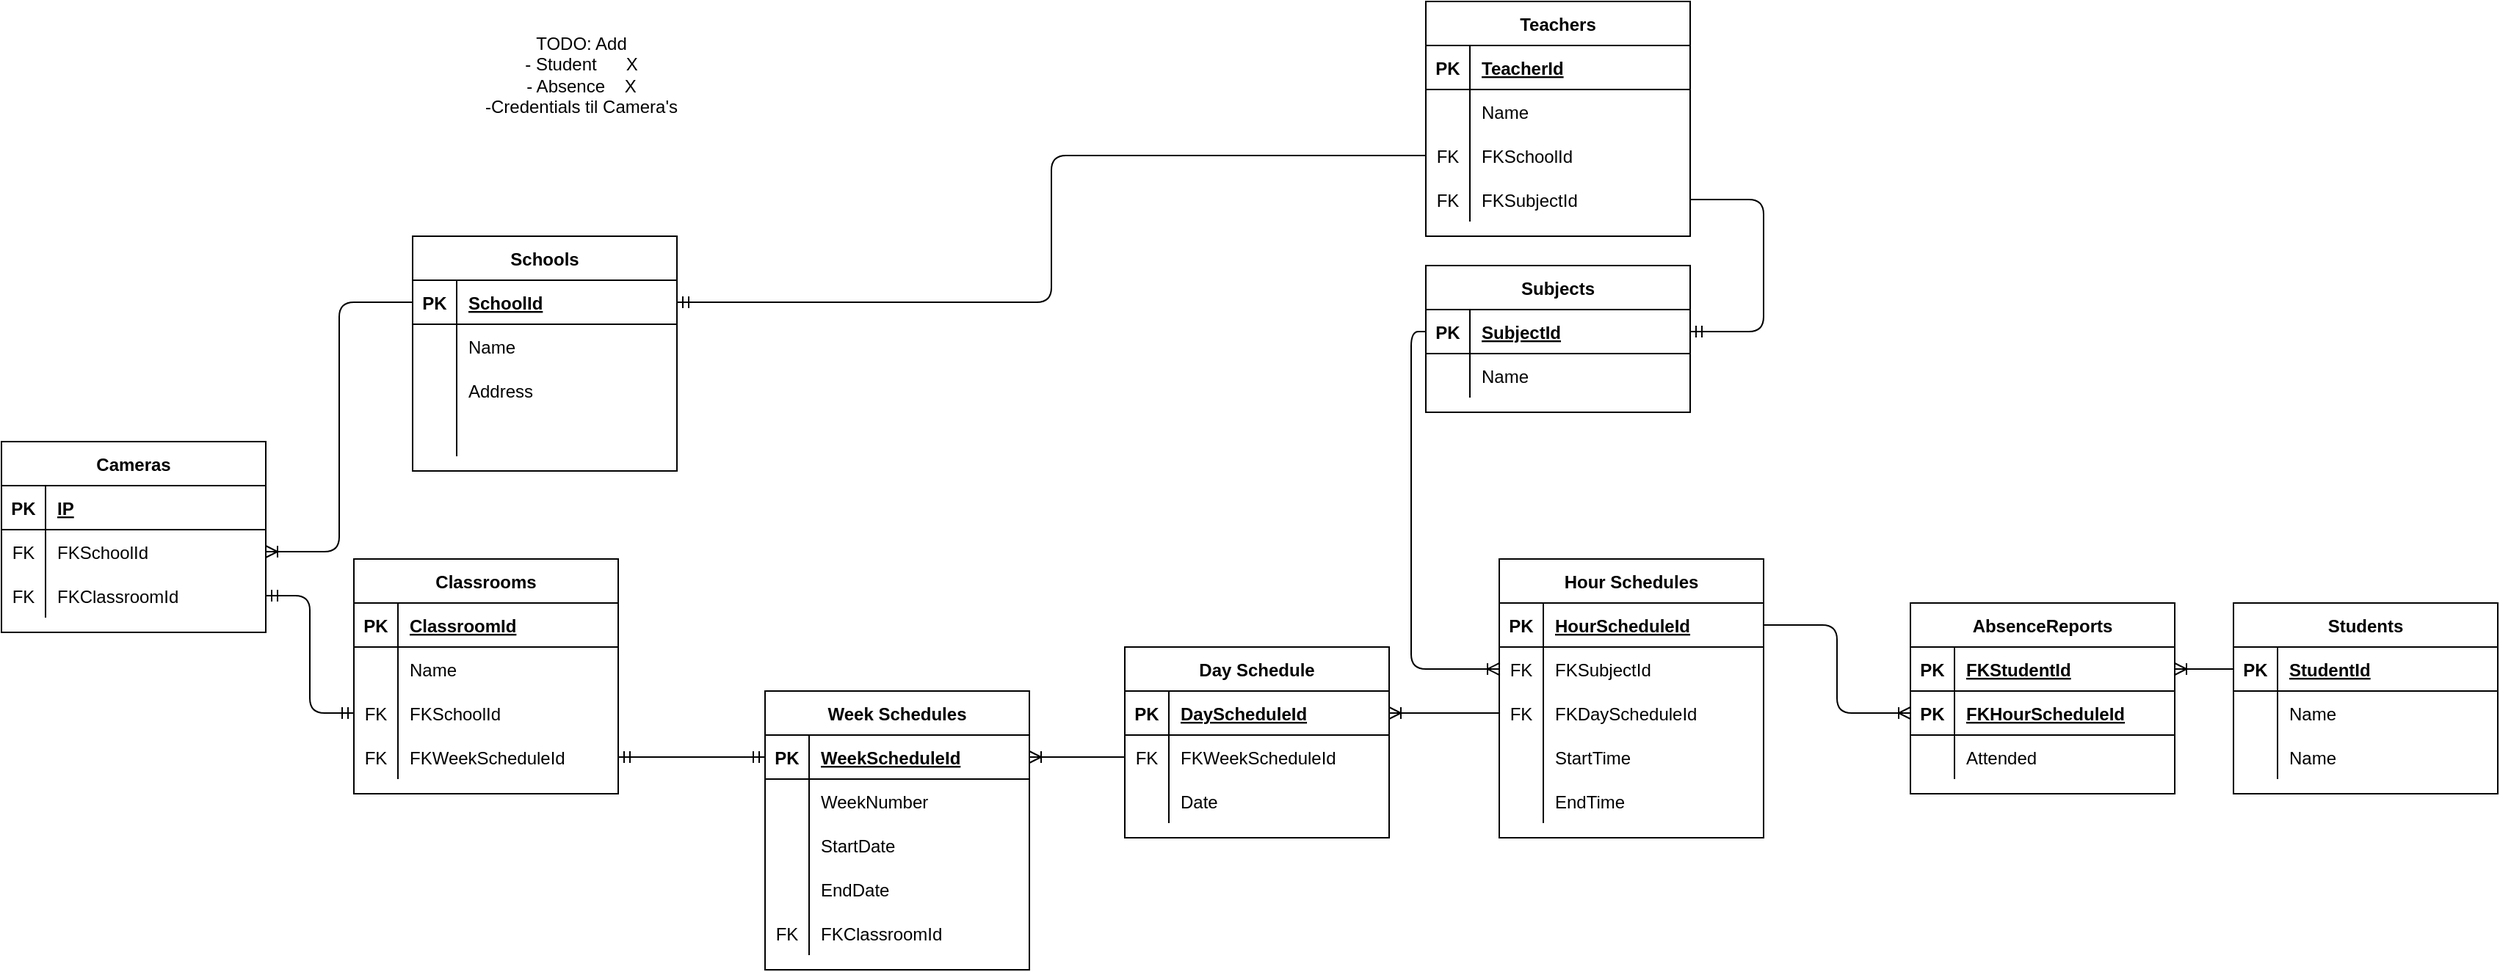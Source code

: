 <mxfile version="15.3.8" type="device"><diagram id="8rN5_jZDG_-9u5wb9jGF" name="Side-1"><mxGraphModel dx="3043" dy="856" grid="1" gridSize="10" guides="1" tooltips="1" connect="1" arrows="1" fold="1" page="1" pageScale="1" pageWidth="1169" pageHeight="827" math="0" shadow="0"><root><mxCell id="0"/><mxCell id="1" parent="0"/><mxCell id="5m4oGS6D_Ubw7vseiBmP-1" value="Cameras" style="shape=table;startSize=30;container=1;collapsible=1;childLayout=tableLayout;fixedRows=1;rowLines=0;fontStyle=1;align=center;resizeLast=1;" parent="1" vertex="1"><mxGeometry x="-400" y="320" width="180" height="130" as="geometry"/></mxCell><mxCell id="5m4oGS6D_Ubw7vseiBmP-2" value="" style="shape=partialRectangle;collapsible=0;dropTarget=0;pointerEvents=0;fillColor=none;top=0;left=0;bottom=1;right=0;points=[[0,0.5],[1,0.5]];portConstraint=eastwest;" parent="5m4oGS6D_Ubw7vseiBmP-1" vertex="1"><mxGeometry y="30" width="180" height="30" as="geometry"/></mxCell><mxCell id="5m4oGS6D_Ubw7vseiBmP-3" value="PK" style="shape=partialRectangle;connectable=0;fillColor=none;top=0;left=0;bottom=0;right=0;fontStyle=1;overflow=hidden;" parent="5m4oGS6D_Ubw7vseiBmP-2" vertex="1"><mxGeometry width="30" height="30" as="geometry"><mxRectangle width="30" height="30" as="alternateBounds"/></mxGeometry></mxCell><mxCell id="5m4oGS6D_Ubw7vseiBmP-4" value="IP" style="shape=partialRectangle;connectable=0;fillColor=none;top=0;left=0;bottom=0;right=0;align=left;spacingLeft=6;fontStyle=5;overflow=hidden;" parent="5m4oGS6D_Ubw7vseiBmP-2" vertex="1"><mxGeometry x="30" width="150" height="30" as="geometry"><mxRectangle width="150" height="30" as="alternateBounds"/></mxGeometry></mxCell><mxCell id="fS0y3TU7RRKsabtvaL7Y-4" value="" style="shape=partialRectangle;collapsible=0;dropTarget=0;pointerEvents=0;fillColor=none;top=0;left=0;bottom=0;right=0;points=[[0,0.5],[1,0.5]];portConstraint=eastwest;" parent="5m4oGS6D_Ubw7vseiBmP-1" vertex="1"><mxGeometry y="60" width="180" height="30" as="geometry"/></mxCell><mxCell id="fS0y3TU7RRKsabtvaL7Y-5" value="FK" style="shape=partialRectangle;connectable=0;fillColor=none;top=0;left=0;bottom=0;right=0;fontStyle=0;overflow=hidden;" parent="fS0y3TU7RRKsabtvaL7Y-4" vertex="1"><mxGeometry width="30" height="30" as="geometry"><mxRectangle width="30" height="30" as="alternateBounds"/></mxGeometry></mxCell><mxCell id="fS0y3TU7RRKsabtvaL7Y-6" value="FKSchoolId" style="shape=partialRectangle;connectable=0;fillColor=none;top=0;left=0;bottom=0;right=0;align=left;spacingLeft=6;fontStyle=0;overflow=hidden;" parent="fS0y3TU7RRKsabtvaL7Y-4" vertex="1"><mxGeometry x="30" width="150" height="30" as="geometry"><mxRectangle width="150" height="30" as="alternateBounds"/></mxGeometry></mxCell><mxCell id="fS0y3TU7RRKsabtvaL7Y-16" value="" style="shape=partialRectangle;collapsible=0;dropTarget=0;pointerEvents=0;fillColor=none;top=0;left=0;bottom=0;right=0;points=[[0,0.5],[1,0.5]];portConstraint=eastwest;" parent="5m4oGS6D_Ubw7vseiBmP-1" vertex="1"><mxGeometry y="90" width="180" height="30" as="geometry"/></mxCell><mxCell id="fS0y3TU7RRKsabtvaL7Y-17" value="FK" style="shape=partialRectangle;connectable=0;fillColor=none;top=0;left=0;bottom=0;right=0;fontStyle=0;overflow=hidden;" parent="fS0y3TU7RRKsabtvaL7Y-16" vertex="1"><mxGeometry width="30" height="30" as="geometry"><mxRectangle width="30" height="30" as="alternateBounds"/></mxGeometry></mxCell><mxCell id="fS0y3TU7RRKsabtvaL7Y-18" value="FKClassroomId" style="shape=partialRectangle;connectable=0;fillColor=none;top=0;left=0;bottom=0;right=0;align=left;spacingLeft=6;fontStyle=0;overflow=hidden;" parent="fS0y3TU7RRKsabtvaL7Y-16" vertex="1"><mxGeometry x="30" width="150" height="30" as="geometry"><mxRectangle width="150" height="30" as="alternateBounds"/></mxGeometry></mxCell><mxCell id="5m4oGS6D_Ubw7vseiBmP-14" value="Classrooms" style="shape=table;startSize=30;container=1;collapsible=1;childLayout=tableLayout;fixedRows=1;rowLines=0;fontStyle=1;align=center;resizeLast=1;" parent="1" vertex="1"><mxGeometry x="-160" y="400" width="180" height="160" as="geometry"/></mxCell><mxCell id="5m4oGS6D_Ubw7vseiBmP-15" value="" style="shape=partialRectangle;collapsible=0;dropTarget=0;pointerEvents=0;fillColor=none;top=0;left=0;bottom=1;right=0;points=[[0,0.5],[1,0.5]];portConstraint=eastwest;" parent="5m4oGS6D_Ubw7vseiBmP-14" vertex="1"><mxGeometry y="30" width="180" height="30" as="geometry"/></mxCell><mxCell id="5m4oGS6D_Ubw7vseiBmP-16" value="PK" style="shape=partialRectangle;connectable=0;fillColor=none;top=0;left=0;bottom=0;right=0;fontStyle=1;overflow=hidden;" parent="5m4oGS6D_Ubw7vseiBmP-15" vertex="1"><mxGeometry width="30" height="30" as="geometry"><mxRectangle width="30" height="30" as="alternateBounds"/></mxGeometry></mxCell><mxCell id="5m4oGS6D_Ubw7vseiBmP-17" value="ClassroomId" style="shape=partialRectangle;connectable=0;fillColor=none;top=0;left=0;bottom=0;right=0;align=left;spacingLeft=6;fontStyle=5;overflow=hidden;" parent="5m4oGS6D_Ubw7vseiBmP-15" vertex="1"><mxGeometry x="30" width="150" height="30" as="geometry"><mxRectangle width="150" height="30" as="alternateBounds"/></mxGeometry></mxCell><mxCell id="5m4oGS6D_Ubw7vseiBmP-21" value="" style="shape=partialRectangle;collapsible=0;dropTarget=0;pointerEvents=0;fillColor=none;top=0;left=0;bottom=0;right=0;points=[[0,0.5],[1,0.5]];portConstraint=eastwest;" parent="5m4oGS6D_Ubw7vseiBmP-14" vertex="1"><mxGeometry y="60" width="180" height="30" as="geometry"/></mxCell><mxCell id="5m4oGS6D_Ubw7vseiBmP-22" value="" style="shape=partialRectangle;connectable=0;fillColor=none;top=0;left=0;bottom=0;right=0;editable=1;overflow=hidden;" parent="5m4oGS6D_Ubw7vseiBmP-21" vertex="1"><mxGeometry width="30" height="30" as="geometry"><mxRectangle width="30" height="30" as="alternateBounds"/></mxGeometry></mxCell><mxCell id="5m4oGS6D_Ubw7vseiBmP-23" value="Name" style="shape=partialRectangle;connectable=0;fillColor=none;top=0;left=0;bottom=0;right=0;align=left;spacingLeft=6;overflow=hidden;" parent="5m4oGS6D_Ubw7vseiBmP-21" vertex="1"><mxGeometry x="30" width="150" height="30" as="geometry"><mxRectangle width="150" height="30" as="alternateBounds"/></mxGeometry></mxCell><mxCell id="fS0y3TU7RRKsabtvaL7Y-13" value="" style="shape=partialRectangle;collapsible=0;dropTarget=0;pointerEvents=0;fillColor=none;top=0;left=0;bottom=0;right=0;points=[[0,0.5],[1,0.5]];portConstraint=eastwest;" parent="5m4oGS6D_Ubw7vseiBmP-14" vertex="1"><mxGeometry y="90" width="180" height="30" as="geometry"/></mxCell><mxCell id="fS0y3TU7RRKsabtvaL7Y-14" value="FK" style="shape=partialRectangle;connectable=0;fillColor=none;top=0;left=0;bottom=0;right=0;fontStyle=0;overflow=hidden;" parent="fS0y3TU7RRKsabtvaL7Y-13" vertex="1"><mxGeometry width="30" height="30" as="geometry"><mxRectangle width="30" height="30" as="alternateBounds"/></mxGeometry></mxCell><mxCell id="fS0y3TU7RRKsabtvaL7Y-15" value="FKSchoolId" style="shape=partialRectangle;connectable=0;fillColor=none;top=0;left=0;bottom=0;right=0;align=left;spacingLeft=6;fontStyle=0;overflow=hidden;" parent="fS0y3TU7RRKsabtvaL7Y-13" vertex="1"><mxGeometry x="30" width="150" height="30" as="geometry"><mxRectangle width="150" height="30" as="alternateBounds"/></mxGeometry></mxCell><mxCell id="fS0y3TU7RRKsabtvaL7Y-217" value="" style="shape=partialRectangle;collapsible=0;dropTarget=0;pointerEvents=0;fillColor=none;top=0;left=0;bottom=0;right=0;points=[[0,0.5],[1,0.5]];portConstraint=eastwest;" parent="5m4oGS6D_Ubw7vseiBmP-14" vertex="1"><mxGeometry y="120" width="180" height="30" as="geometry"/></mxCell><mxCell id="fS0y3TU7RRKsabtvaL7Y-218" value="FK" style="shape=partialRectangle;connectable=0;fillColor=none;top=0;left=0;bottom=0;right=0;fontStyle=0;overflow=hidden;" parent="fS0y3TU7RRKsabtvaL7Y-217" vertex="1"><mxGeometry width="30" height="30" as="geometry"><mxRectangle width="30" height="30" as="alternateBounds"/></mxGeometry></mxCell><mxCell id="fS0y3TU7RRKsabtvaL7Y-219" value="FKWeekScheduleId" style="shape=partialRectangle;connectable=0;fillColor=none;top=0;left=0;bottom=0;right=0;align=left;spacingLeft=6;fontStyle=0;overflow=hidden;" parent="fS0y3TU7RRKsabtvaL7Y-217" vertex="1"><mxGeometry x="30" width="150" height="30" as="geometry"><mxRectangle width="150" height="30" as="alternateBounds"/></mxGeometry></mxCell><mxCell id="5m4oGS6D_Ubw7vseiBmP-40" value="Schools" style="shape=table;startSize=30;container=1;collapsible=1;childLayout=tableLayout;fixedRows=1;rowLines=0;fontStyle=1;align=center;resizeLast=1;" parent="1" vertex="1"><mxGeometry x="-120" y="180" width="180" height="160" as="geometry"/></mxCell><mxCell id="5m4oGS6D_Ubw7vseiBmP-41" value="" style="shape=partialRectangle;collapsible=0;dropTarget=0;pointerEvents=0;fillColor=none;top=0;left=0;bottom=1;right=0;points=[[0,0.5],[1,0.5]];portConstraint=eastwest;" parent="5m4oGS6D_Ubw7vseiBmP-40" vertex="1"><mxGeometry y="30" width="180" height="30" as="geometry"/></mxCell><mxCell id="5m4oGS6D_Ubw7vseiBmP-42" value="PK" style="shape=partialRectangle;connectable=0;fillColor=none;top=0;left=0;bottom=0;right=0;fontStyle=1;overflow=hidden;" parent="5m4oGS6D_Ubw7vseiBmP-41" vertex="1"><mxGeometry width="30" height="30" as="geometry"><mxRectangle width="30" height="30" as="alternateBounds"/></mxGeometry></mxCell><mxCell id="5m4oGS6D_Ubw7vseiBmP-43" value="SchoolId" style="shape=partialRectangle;connectable=0;fillColor=none;top=0;left=0;bottom=0;right=0;align=left;spacingLeft=6;fontStyle=5;overflow=hidden;" parent="5m4oGS6D_Ubw7vseiBmP-41" vertex="1"><mxGeometry x="30" width="150" height="30" as="geometry"><mxRectangle width="150" height="30" as="alternateBounds"/></mxGeometry></mxCell><mxCell id="5m4oGS6D_Ubw7vseiBmP-44" value="" style="shape=partialRectangle;collapsible=0;dropTarget=0;pointerEvents=0;fillColor=none;top=0;left=0;bottom=0;right=0;points=[[0,0.5],[1,0.5]];portConstraint=eastwest;" parent="5m4oGS6D_Ubw7vseiBmP-40" vertex="1"><mxGeometry y="60" width="180" height="30" as="geometry"/></mxCell><mxCell id="5m4oGS6D_Ubw7vseiBmP-45" value="" style="shape=partialRectangle;connectable=0;fillColor=none;top=0;left=0;bottom=0;right=0;editable=1;overflow=hidden;" parent="5m4oGS6D_Ubw7vseiBmP-44" vertex="1"><mxGeometry width="30" height="30" as="geometry"><mxRectangle width="30" height="30" as="alternateBounds"/></mxGeometry></mxCell><mxCell id="5m4oGS6D_Ubw7vseiBmP-46" value="Name" style="shape=partialRectangle;connectable=0;fillColor=none;top=0;left=0;bottom=0;right=0;align=left;spacingLeft=6;overflow=hidden;" parent="5m4oGS6D_Ubw7vseiBmP-44" vertex="1"><mxGeometry x="30" width="150" height="30" as="geometry"><mxRectangle width="150" height="30" as="alternateBounds"/></mxGeometry></mxCell><mxCell id="5m4oGS6D_Ubw7vseiBmP-47" value="" style="shape=partialRectangle;collapsible=0;dropTarget=0;pointerEvents=0;fillColor=none;top=0;left=0;bottom=0;right=0;points=[[0,0.5],[1,0.5]];portConstraint=eastwest;" parent="5m4oGS6D_Ubw7vseiBmP-40" vertex="1"><mxGeometry y="90" width="180" height="30" as="geometry"/></mxCell><mxCell id="5m4oGS6D_Ubw7vseiBmP-48" value="" style="shape=partialRectangle;connectable=0;fillColor=none;top=0;left=0;bottom=0;right=0;editable=1;overflow=hidden;" parent="5m4oGS6D_Ubw7vseiBmP-47" vertex="1"><mxGeometry width="30" height="30" as="geometry"><mxRectangle width="30" height="30" as="alternateBounds"/></mxGeometry></mxCell><mxCell id="5m4oGS6D_Ubw7vseiBmP-49" value="Address" style="shape=partialRectangle;connectable=0;fillColor=none;top=0;left=0;bottom=0;right=0;align=left;spacingLeft=6;overflow=hidden;" parent="5m4oGS6D_Ubw7vseiBmP-47" vertex="1"><mxGeometry x="30" width="150" height="30" as="geometry"><mxRectangle width="150" height="30" as="alternateBounds"/></mxGeometry></mxCell><mxCell id="5m4oGS6D_Ubw7vseiBmP-50" value="" style="shape=partialRectangle;collapsible=0;dropTarget=0;pointerEvents=0;fillColor=none;top=0;left=0;bottom=0;right=0;points=[[0,0.5],[1,0.5]];portConstraint=eastwest;" parent="5m4oGS6D_Ubw7vseiBmP-40" vertex="1"><mxGeometry y="120" width="180" height="30" as="geometry"/></mxCell><mxCell id="5m4oGS6D_Ubw7vseiBmP-51" value="" style="shape=partialRectangle;connectable=0;fillColor=none;top=0;left=0;bottom=0;right=0;editable=1;overflow=hidden;" parent="5m4oGS6D_Ubw7vseiBmP-50" vertex="1"><mxGeometry width="30" height="30" as="geometry"><mxRectangle width="30" height="30" as="alternateBounds"/></mxGeometry></mxCell><mxCell id="5m4oGS6D_Ubw7vseiBmP-52" value="" style="shape=partialRectangle;connectable=0;fillColor=none;top=0;left=0;bottom=0;right=0;align=left;spacingLeft=6;overflow=hidden;" parent="5m4oGS6D_Ubw7vseiBmP-50" vertex="1"><mxGeometry x="30" width="150" height="30" as="geometry"><mxRectangle width="150" height="30" as="alternateBounds"/></mxGeometry></mxCell><mxCell id="5m4oGS6D_Ubw7vseiBmP-53" value="Teachers" style="shape=table;startSize=30;container=1;collapsible=1;childLayout=tableLayout;fixedRows=1;rowLines=0;fontStyle=1;align=center;resizeLast=1;" parent="1" vertex="1"><mxGeometry x="570" y="20" width="180" height="160.0" as="geometry"/></mxCell><mxCell id="5m4oGS6D_Ubw7vseiBmP-54" value="" style="shape=partialRectangle;collapsible=0;dropTarget=0;pointerEvents=0;fillColor=none;top=0;left=0;bottom=1;right=0;points=[[0,0.5],[1,0.5]];portConstraint=eastwest;" parent="5m4oGS6D_Ubw7vseiBmP-53" vertex="1"><mxGeometry y="30" width="180" height="30" as="geometry"/></mxCell><mxCell id="5m4oGS6D_Ubw7vseiBmP-55" value="PK" style="shape=partialRectangle;connectable=0;fillColor=none;top=0;left=0;bottom=0;right=0;fontStyle=1;overflow=hidden;" parent="5m4oGS6D_Ubw7vseiBmP-54" vertex="1"><mxGeometry width="30" height="30" as="geometry"><mxRectangle width="30" height="30" as="alternateBounds"/></mxGeometry></mxCell><mxCell id="5m4oGS6D_Ubw7vseiBmP-56" value="TeacherId" style="shape=partialRectangle;connectable=0;fillColor=none;top=0;left=0;bottom=0;right=0;align=left;spacingLeft=6;fontStyle=5;overflow=hidden;" parent="5m4oGS6D_Ubw7vseiBmP-54" vertex="1"><mxGeometry x="30" width="150" height="30" as="geometry"><mxRectangle width="150" height="30" as="alternateBounds"/></mxGeometry></mxCell><mxCell id="5m4oGS6D_Ubw7vseiBmP-57" value="" style="shape=partialRectangle;collapsible=0;dropTarget=0;pointerEvents=0;fillColor=none;top=0;left=0;bottom=0;right=0;points=[[0,0.5],[1,0.5]];portConstraint=eastwest;" parent="5m4oGS6D_Ubw7vseiBmP-53" vertex="1"><mxGeometry y="60" width="180" height="30" as="geometry"/></mxCell><mxCell id="5m4oGS6D_Ubw7vseiBmP-58" value="" style="shape=partialRectangle;connectable=0;fillColor=none;top=0;left=0;bottom=0;right=0;editable=1;overflow=hidden;" parent="5m4oGS6D_Ubw7vseiBmP-57" vertex="1"><mxGeometry width="30" height="30" as="geometry"><mxRectangle width="30" height="30" as="alternateBounds"/></mxGeometry></mxCell><mxCell id="5m4oGS6D_Ubw7vseiBmP-59" value="Name" style="shape=partialRectangle;connectable=0;fillColor=none;top=0;left=0;bottom=0;right=0;align=left;spacingLeft=6;overflow=hidden;" parent="5m4oGS6D_Ubw7vseiBmP-57" vertex="1"><mxGeometry x="30" width="150" height="30" as="geometry"><mxRectangle width="150" height="30" as="alternateBounds"/></mxGeometry></mxCell><mxCell id="5m4oGS6D_Ubw7vseiBmP-67" value="" style="shape=partialRectangle;collapsible=0;dropTarget=0;pointerEvents=0;fillColor=none;top=0;left=0;bottom=0;right=0;points=[[0,0.5],[1,0.5]];portConstraint=eastwest;" parent="5m4oGS6D_Ubw7vseiBmP-53" vertex="1"><mxGeometry y="90" width="180" height="30" as="geometry"/></mxCell><mxCell id="5m4oGS6D_Ubw7vseiBmP-68" value="FK" style="shape=partialRectangle;connectable=0;fillColor=none;top=0;left=0;bottom=0;right=0;fontStyle=0;overflow=hidden;" parent="5m4oGS6D_Ubw7vseiBmP-67" vertex="1"><mxGeometry width="30" height="30" as="geometry"><mxRectangle width="30" height="30" as="alternateBounds"/></mxGeometry></mxCell><mxCell id="5m4oGS6D_Ubw7vseiBmP-69" value="FKSchoolId" style="shape=partialRectangle;connectable=0;fillColor=none;top=0;left=0;bottom=0;right=0;align=left;spacingLeft=6;fontStyle=0;overflow=hidden;" parent="5m4oGS6D_Ubw7vseiBmP-67" vertex="1"><mxGeometry x="30" width="150" height="30" as="geometry"><mxRectangle width="150" height="30" as="alternateBounds"/></mxGeometry></mxCell><mxCell id="fS0y3TU7RRKsabtvaL7Y-7" value="" style="shape=partialRectangle;collapsible=0;dropTarget=0;pointerEvents=0;fillColor=none;top=0;left=0;bottom=0;right=0;points=[[0,0.5],[1,0.5]];portConstraint=eastwest;" parent="5m4oGS6D_Ubw7vseiBmP-53" vertex="1"><mxGeometry y="120" width="180" height="30" as="geometry"/></mxCell><mxCell id="fS0y3TU7RRKsabtvaL7Y-8" value="FK" style="shape=partialRectangle;connectable=0;fillColor=none;top=0;left=0;bottom=0;right=0;fontStyle=0;overflow=hidden;" parent="fS0y3TU7RRKsabtvaL7Y-7" vertex="1"><mxGeometry width="30" height="30" as="geometry"><mxRectangle width="30" height="30" as="alternateBounds"/></mxGeometry></mxCell><mxCell id="fS0y3TU7RRKsabtvaL7Y-9" value="FKSubjectId" style="shape=partialRectangle;connectable=0;fillColor=none;top=0;left=0;bottom=0;right=0;align=left;spacingLeft=6;fontStyle=0;overflow=hidden;" parent="fS0y3TU7RRKsabtvaL7Y-7" vertex="1"><mxGeometry x="30" width="150" height="30" as="geometry"><mxRectangle width="150" height="30" as="alternateBounds"/></mxGeometry></mxCell><mxCell id="fS0y3TU7RRKsabtvaL7Y-19" value="Subjects" style="shape=table;startSize=30;container=1;collapsible=1;childLayout=tableLayout;fixedRows=1;rowLines=0;fontStyle=1;align=center;resizeLast=1;" parent="1" vertex="1"><mxGeometry x="570" y="200" width="180" height="100" as="geometry"/></mxCell><mxCell id="fS0y3TU7RRKsabtvaL7Y-20" value="" style="shape=partialRectangle;collapsible=0;dropTarget=0;pointerEvents=0;fillColor=none;top=0;left=0;bottom=1;right=0;points=[[0,0.5],[1,0.5]];portConstraint=eastwest;" parent="fS0y3TU7RRKsabtvaL7Y-19" vertex="1"><mxGeometry y="30" width="180" height="30" as="geometry"/></mxCell><mxCell id="fS0y3TU7RRKsabtvaL7Y-21" value="PK" style="shape=partialRectangle;connectable=0;fillColor=none;top=0;left=0;bottom=0;right=0;fontStyle=1;overflow=hidden;" parent="fS0y3TU7RRKsabtvaL7Y-20" vertex="1"><mxGeometry width="30" height="30" as="geometry"><mxRectangle width="30" height="30" as="alternateBounds"/></mxGeometry></mxCell><mxCell id="fS0y3TU7RRKsabtvaL7Y-22" value="SubjectId" style="shape=partialRectangle;connectable=0;fillColor=none;top=0;left=0;bottom=0;right=0;align=left;spacingLeft=6;fontStyle=5;overflow=hidden;" parent="fS0y3TU7RRKsabtvaL7Y-20" vertex="1"><mxGeometry x="30" width="150" height="30" as="geometry"><mxRectangle width="150" height="30" as="alternateBounds"/></mxGeometry></mxCell><mxCell id="fS0y3TU7RRKsabtvaL7Y-23" value="" style="shape=partialRectangle;collapsible=0;dropTarget=0;pointerEvents=0;fillColor=none;top=0;left=0;bottom=0;right=0;points=[[0,0.5],[1,0.5]];portConstraint=eastwest;" parent="fS0y3TU7RRKsabtvaL7Y-19" vertex="1"><mxGeometry y="60" width="180" height="30" as="geometry"/></mxCell><mxCell id="fS0y3TU7RRKsabtvaL7Y-24" value="" style="shape=partialRectangle;connectable=0;fillColor=none;top=0;left=0;bottom=0;right=0;editable=1;overflow=hidden;" parent="fS0y3TU7RRKsabtvaL7Y-23" vertex="1"><mxGeometry width="30" height="30" as="geometry"><mxRectangle width="30" height="30" as="alternateBounds"/></mxGeometry></mxCell><mxCell id="fS0y3TU7RRKsabtvaL7Y-25" value="Name" style="shape=partialRectangle;connectable=0;fillColor=none;top=0;left=0;bottom=0;right=0;align=left;spacingLeft=6;overflow=hidden;" parent="fS0y3TU7RRKsabtvaL7Y-23" vertex="1"><mxGeometry x="30" width="150" height="30" as="geometry"><mxRectangle width="150" height="30" as="alternateBounds"/></mxGeometry></mxCell><mxCell id="fS0y3TU7RRKsabtvaL7Y-211" value="" style="edgeStyle=orthogonalEdgeStyle;fontSize=12;html=1;endArrow=ERoneToMany;entryX=1;entryY=0.5;entryDx=0;entryDy=0;exitX=0;exitY=0.5;exitDx=0;exitDy=0;" parent="1" source="5m4oGS6D_Ubw7vseiBmP-41" target="fS0y3TU7RRKsabtvaL7Y-4" edge="1"><mxGeometry width="100" height="100" relative="1" as="geometry"><mxPoint x="-130" y="280" as="sourcePoint"/><mxPoint x="-240" y="210" as="targetPoint"/></mxGeometry></mxCell><mxCell id="fS0y3TU7RRKsabtvaL7Y-212" value="" style="edgeStyle=entityRelationEdgeStyle;fontSize=12;html=1;endArrow=ERmandOne;startArrow=ERmandOne;entryX=1;entryY=0.5;entryDx=0;entryDy=0;exitX=0;exitY=0.5;exitDx=0;exitDy=0;" parent="1" source="fS0y3TU7RRKsabtvaL7Y-13" target="fS0y3TU7RRKsabtvaL7Y-16" edge="1"><mxGeometry width="100" height="100" relative="1" as="geometry"><mxPoint x="70" y="470" as="sourcePoint"/><mxPoint x="170" y="370" as="targetPoint"/></mxGeometry></mxCell><mxCell id="fS0y3TU7RRKsabtvaL7Y-220" value="" style="edgeStyle=entityRelationEdgeStyle;fontSize=12;html=1;endArrow=ERmandOne;startArrow=ERmandOne;entryX=0;entryY=0.5;entryDx=0;entryDy=0;exitX=1;exitY=0.5;exitDx=0;exitDy=0;" parent="1" source="fS0y3TU7RRKsabtvaL7Y-217" target="cE-mDN1v_eaCmURFC2J2-116" edge="1"><mxGeometry width="100" height="100" relative="1" as="geometry"><mxPoint x="-150" y="515" as="sourcePoint"/><mxPoint x="80" y="565" as="targetPoint"/></mxGeometry></mxCell><mxCell id="fS0y3TU7RRKsabtvaL7Y-223" value="" style="edgeStyle=orthogonalEdgeStyle;fontSize=12;html=1;endArrow=ERmandOne;entryX=1;entryY=0.5;entryDx=0;entryDy=0;exitX=1;exitY=0.5;exitDx=0;exitDy=0;" parent="1" source="fS0y3TU7RRKsabtvaL7Y-7" target="fS0y3TU7RRKsabtvaL7Y-20" edge="1"><mxGeometry width="100" height="100" relative="1" as="geometry"><mxPoint x="620" y="500" as="sourcePoint"/><mxPoint x="720" y="400" as="targetPoint"/><Array as="points"><mxPoint x="800" y="155"/><mxPoint x="800" y="245"/></Array></mxGeometry></mxCell><mxCell id="fS0y3TU7RRKsabtvaL7Y-224" value="" style="edgeStyle=orthogonalEdgeStyle;fontSize=12;html=1;endArrow=ERmandOne;exitX=0;exitY=0.5;exitDx=0;exitDy=0;entryX=1;entryY=0.5;entryDx=0;entryDy=0;" parent="1" source="5m4oGS6D_Ubw7vseiBmP-67" target="5m4oGS6D_Ubw7vseiBmP-41" edge="1"><mxGeometry width="100" height="100" relative="1" as="geometry"><mxPoint x="620" y="500" as="sourcePoint"/><mxPoint x="720" y="400" as="targetPoint"/></mxGeometry></mxCell><mxCell id="gAPYFn2ReMBXcG8nUSSg-1" value="TODO: Add&lt;br&gt;- Student&amp;nbsp; &amp;nbsp; &amp;nbsp; X&lt;br&gt;- Absence&amp;nbsp; &amp;nbsp; X&lt;br&gt;-Credentials til Camera's" style="text;html=1;strokeColor=none;fillColor=none;align=center;verticalAlign=middle;whiteSpace=wrap;rounded=0;hachureGap=4;pointerEvents=0;" parent="1" vertex="1"><mxGeometry x="-230" y="40" width="450" height="60" as="geometry"/></mxCell><mxCell id="cE-mDN1v_eaCmURFC2J2-1" value="Students" style="shape=table;startSize=30;container=1;collapsible=1;childLayout=tableLayout;fixedRows=1;rowLines=0;fontStyle=1;align=center;resizeLast=1;" vertex="1" parent="1"><mxGeometry x="1120" y="430" width="180" height="130" as="geometry"/></mxCell><mxCell id="cE-mDN1v_eaCmURFC2J2-2" value="" style="shape=partialRectangle;collapsible=0;dropTarget=0;pointerEvents=0;fillColor=none;top=0;left=0;bottom=1;right=0;points=[[0,0.5],[1,0.5]];portConstraint=eastwest;" vertex="1" parent="cE-mDN1v_eaCmURFC2J2-1"><mxGeometry y="30" width="180" height="30" as="geometry"/></mxCell><mxCell id="cE-mDN1v_eaCmURFC2J2-3" value="PK" style="shape=partialRectangle;connectable=0;fillColor=none;top=0;left=0;bottom=0;right=0;fontStyle=1;overflow=hidden;" vertex="1" parent="cE-mDN1v_eaCmURFC2J2-2"><mxGeometry width="30" height="30" as="geometry"><mxRectangle width="30" height="30" as="alternateBounds"/></mxGeometry></mxCell><mxCell id="cE-mDN1v_eaCmURFC2J2-4" value="StudentId" style="shape=partialRectangle;connectable=0;fillColor=none;top=0;left=0;bottom=0;right=0;align=left;spacingLeft=6;fontStyle=5;overflow=hidden;" vertex="1" parent="cE-mDN1v_eaCmURFC2J2-2"><mxGeometry x="30" width="150" height="30" as="geometry"><mxRectangle width="150" height="30" as="alternateBounds"/></mxGeometry></mxCell><mxCell id="cE-mDN1v_eaCmURFC2J2-5" value="" style="shape=partialRectangle;collapsible=0;dropTarget=0;pointerEvents=0;fillColor=none;top=0;left=0;bottom=0;right=0;points=[[0,0.5],[1,0.5]];portConstraint=eastwest;" vertex="1" parent="cE-mDN1v_eaCmURFC2J2-1"><mxGeometry y="60" width="180" height="30" as="geometry"/></mxCell><mxCell id="cE-mDN1v_eaCmURFC2J2-6" value="" style="shape=partialRectangle;connectable=0;fillColor=none;top=0;left=0;bottom=0;right=0;editable=1;overflow=hidden;" vertex="1" parent="cE-mDN1v_eaCmURFC2J2-5"><mxGeometry width="30" height="30" as="geometry"><mxRectangle width="30" height="30" as="alternateBounds"/></mxGeometry></mxCell><mxCell id="cE-mDN1v_eaCmURFC2J2-7" value="Name" style="shape=partialRectangle;connectable=0;fillColor=none;top=0;left=0;bottom=0;right=0;align=left;spacingLeft=6;overflow=hidden;" vertex="1" parent="cE-mDN1v_eaCmURFC2J2-5"><mxGeometry x="30" width="150" height="30" as="geometry"><mxRectangle width="150" height="30" as="alternateBounds"/></mxGeometry></mxCell><mxCell id="cE-mDN1v_eaCmURFC2J2-66" value="" style="shape=partialRectangle;collapsible=0;dropTarget=0;pointerEvents=0;fillColor=none;top=0;left=0;bottom=0;right=0;points=[[0,0.5],[1,0.5]];portConstraint=eastwest;" vertex="1" parent="cE-mDN1v_eaCmURFC2J2-1"><mxGeometry y="90" width="180" height="30" as="geometry"/></mxCell><mxCell id="cE-mDN1v_eaCmURFC2J2-67" value="" style="shape=partialRectangle;connectable=0;fillColor=none;top=0;left=0;bottom=0;right=0;editable=1;overflow=hidden;" vertex="1" parent="cE-mDN1v_eaCmURFC2J2-66"><mxGeometry width="30" height="30" as="geometry"><mxRectangle width="30" height="30" as="alternateBounds"/></mxGeometry></mxCell><mxCell id="cE-mDN1v_eaCmURFC2J2-68" value="Name" style="shape=partialRectangle;connectable=0;fillColor=none;top=0;left=0;bottom=0;right=0;align=left;spacingLeft=6;overflow=hidden;" vertex="1" parent="cE-mDN1v_eaCmURFC2J2-66"><mxGeometry x="30" width="150" height="30" as="geometry"><mxRectangle width="150" height="30" as="alternateBounds"/></mxGeometry></mxCell><mxCell id="cE-mDN1v_eaCmURFC2J2-27" value="Day Schedule" style="shape=table;startSize=30;container=1;collapsible=1;childLayout=tableLayout;fixedRows=1;rowLines=0;fontStyle=1;align=center;resizeLast=1;" vertex="1" parent="1"><mxGeometry x="365" y="460" width="180" height="130" as="geometry"/></mxCell><mxCell id="cE-mDN1v_eaCmURFC2J2-28" value="" style="shape=partialRectangle;collapsible=0;dropTarget=0;pointerEvents=0;fillColor=none;top=0;left=0;bottom=1;right=0;points=[[0,0.5],[1,0.5]];portConstraint=eastwest;" vertex="1" parent="cE-mDN1v_eaCmURFC2J2-27"><mxGeometry y="30" width="180" height="30" as="geometry"/></mxCell><mxCell id="cE-mDN1v_eaCmURFC2J2-29" value="PK" style="shape=partialRectangle;connectable=0;fillColor=none;top=0;left=0;bottom=0;right=0;fontStyle=1;overflow=hidden;" vertex="1" parent="cE-mDN1v_eaCmURFC2J2-28"><mxGeometry width="30" height="30" as="geometry"><mxRectangle width="30" height="30" as="alternateBounds"/></mxGeometry></mxCell><mxCell id="cE-mDN1v_eaCmURFC2J2-30" value="DayScheduleId" style="shape=partialRectangle;connectable=0;fillColor=none;top=0;left=0;bottom=0;right=0;align=left;spacingLeft=6;fontStyle=5;overflow=hidden;" vertex="1" parent="cE-mDN1v_eaCmURFC2J2-28"><mxGeometry x="30" width="150" height="30" as="geometry"><mxRectangle width="150" height="30" as="alternateBounds"/></mxGeometry></mxCell><mxCell id="cE-mDN1v_eaCmURFC2J2-131" value="" style="shape=partialRectangle;collapsible=0;dropTarget=0;pointerEvents=0;fillColor=none;top=0;left=0;bottom=0;right=0;points=[[0,0.5],[1,0.5]];portConstraint=eastwest;" vertex="1" parent="cE-mDN1v_eaCmURFC2J2-27"><mxGeometry y="60" width="180" height="30" as="geometry"/></mxCell><mxCell id="cE-mDN1v_eaCmURFC2J2-132" value="FK" style="shape=partialRectangle;connectable=0;fillColor=none;top=0;left=0;bottom=0;right=0;fontStyle=0;overflow=hidden;" vertex="1" parent="cE-mDN1v_eaCmURFC2J2-131"><mxGeometry width="30" height="30" as="geometry"><mxRectangle width="30" height="30" as="alternateBounds"/></mxGeometry></mxCell><mxCell id="cE-mDN1v_eaCmURFC2J2-133" value="FKWeekScheduleId" style="shape=partialRectangle;connectable=0;fillColor=none;top=0;left=0;bottom=0;right=0;align=left;spacingLeft=6;fontStyle=0;overflow=hidden;" vertex="1" parent="cE-mDN1v_eaCmURFC2J2-131"><mxGeometry x="30" width="150" height="30" as="geometry"><mxRectangle width="150" height="30" as="alternateBounds"/></mxGeometry></mxCell><mxCell id="cE-mDN1v_eaCmURFC2J2-31" value="" style="shape=partialRectangle;collapsible=0;dropTarget=0;pointerEvents=0;fillColor=none;top=0;left=0;bottom=0;right=0;points=[[0,0.5],[1,0.5]];portConstraint=eastwest;" vertex="1" parent="cE-mDN1v_eaCmURFC2J2-27"><mxGeometry y="90" width="180" height="30" as="geometry"/></mxCell><mxCell id="cE-mDN1v_eaCmURFC2J2-32" value="" style="shape=partialRectangle;connectable=0;fillColor=none;top=0;left=0;bottom=0;right=0;editable=1;overflow=hidden;" vertex="1" parent="cE-mDN1v_eaCmURFC2J2-31"><mxGeometry width="30" height="30" as="geometry"><mxRectangle width="30" height="30" as="alternateBounds"/></mxGeometry></mxCell><mxCell id="cE-mDN1v_eaCmURFC2J2-33" value="Date" style="shape=partialRectangle;connectable=0;fillColor=none;top=0;left=0;bottom=0;right=0;align=left;spacingLeft=6;overflow=hidden;" vertex="1" parent="cE-mDN1v_eaCmURFC2J2-31"><mxGeometry x="30" width="150" height="30" as="geometry"><mxRectangle width="150" height="30" as="alternateBounds"/></mxGeometry></mxCell><mxCell id="cE-mDN1v_eaCmURFC2J2-40" value="Hour Schedules" style="shape=table;startSize=30;container=1;collapsible=1;childLayout=tableLayout;fixedRows=1;rowLines=0;fontStyle=1;align=center;resizeLast=1;" vertex="1" parent="1"><mxGeometry x="620" y="400" width="180" height="190" as="geometry"/></mxCell><mxCell id="cE-mDN1v_eaCmURFC2J2-41" value="" style="shape=partialRectangle;collapsible=0;dropTarget=0;pointerEvents=0;fillColor=none;top=0;left=0;bottom=1;right=0;points=[[0,0.5],[1,0.5]];portConstraint=eastwest;" vertex="1" parent="cE-mDN1v_eaCmURFC2J2-40"><mxGeometry y="30" width="180" height="30" as="geometry"/></mxCell><mxCell id="cE-mDN1v_eaCmURFC2J2-42" value="PK" style="shape=partialRectangle;connectable=0;fillColor=none;top=0;left=0;bottom=0;right=0;fontStyle=1;overflow=hidden;" vertex="1" parent="cE-mDN1v_eaCmURFC2J2-41"><mxGeometry width="30" height="30" as="geometry"><mxRectangle width="30" height="30" as="alternateBounds"/></mxGeometry></mxCell><mxCell id="cE-mDN1v_eaCmURFC2J2-43" value="HourScheduleId" style="shape=partialRectangle;connectable=0;fillColor=none;top=0;left=0;bottom=0;right=0;align=left;spacingLeft=6;fontStyle=5;overflow=hidden;" vertex="1" parent="cE-mDN1v_eaCmURFC2J2-41"><mxGeometry x="30" width="150" height="30" as="geometry"><mxRectangle width="150" height="30" as="alternateBounds"/></mxGeometry></mxCell><mxCell id="cE-mDN1v_eaCmURFC2J2-50" value="" style="shape=partialRectangle;collapsible=0;dropTarget=0;pointerEvents=0;fillColor=none;top=0;left=0;bottom=0;right=0;points=[[0,0.5],[1,0.5]];portConstraint=eastwest;" vertex="1" parent="cE-mDN1v_eaCmURFC2J2-40"><mxGeometry y="60" width="180" height="30" as="geometry"/></mxCell><mxCell id="cE-mDN1v_eaCmURFC2J2-51" value="FK" style="shape=partialRectangle;connectable=0;fillColor=none;top=0;left=0;bottom=0;right=0;fontStyle=0;overflow=hidden;" vertex="1" parent="cE-mDN1v_eaCmURFC2J2-50"><mxGeometry width="30" height="30" as="geometry"><mxRectangle width="30" height="30" as="alternateBounds"/></mxGeometry></mxCell><mxCell id="cE-mDN1v_eaCmURFC2J2-52" value="FKSubjectId" style="shape=partialRectangle;connectable=0;fillColor=none;top=0;left=0;bottom=0;right=0;align=left;spacingLeft=6;fontStyle=0;overflow=hidden;" vertex="1" parent="cE-mDN1v_eaCmURFC2J2-50"><mxGeometry x="30" width="150" height="30" as="geometry"><mxRectangle width="150" height="30" as="alternateBounds"/></mxGeometry></mxCell><mxCell id="cE-mDN1v_eaCmURFC2J2-92" value="" style="shape=partialRectangle;collapsible=0;dropTarget=0;pointerEvents=0;fillColor=none;top=0;left=0;bottom=0;right=0;points=[[0,0.5],[1,0.5]];portConstraint=eastwest;" vertex="1" parent="cE-mDN1v_eaCmURFC2J2-40"><mxGeometry y="90" width="180" height="30" as="geometry"/></mxCell><mxCell id="cE-mDN1v_eaCmURFC2J2-93" value="FK" style="shape=partialRectangle;connectable=0;fillColor=none;top=0;left=0;bottom=0;right=0;fontStyle=0;overflow=hidden;" vertex="1" parent="cE-mDN1v_eaCmURFC2J2-92"><mxGeometry width="30" height="30" as="geometry"><mxRectangle width="30" height="30" as="alternateBounds"/></mxGeometry></mxCell><mxCell id="cE-mDN1v_eaCmURFC2J2-94" value="FKDayScheduleId" style="shape=partialRectangle;connectable=0;fillColor=none;top=0;left=0;bottom=0;right=0;align=left;spacingLeft=6;fontStyle=0;overflow=hidden;" vertex="1" parent="cE-mDN1v_eaCmURFC2J2-92"><mxGeometry x="30" width="150" height="30" as="geometry"><mxRectangle width="150" height="30" as="alternateBounds"/></mxGeometry></mxCell><mxCell id="cE-mDN1v_eaCmURFC2J2-99" value="" style="shape=partialRectangle;collapsible=0;dropTarget=0;pointerEvents=0;fillColor=none;top=0;left=0;bottom=0;right=0;points=[[0,0.5],[1,0.5]];portConstraint=eastwest;" vertex="1" parent="cE-mDN1v_eaCmURFC2J2-40"><mxGeometry y="120" width="180" height="30" as="geometry"/></mxCell><mxCell id="cE-mDN1v_eaCmURFC2J2-100" value="" style="shape=partialRectangle;connectable=0;fillColor=none;top=0;left=0;bottom=0;right=0;editable=1;overflow=hidden;" vertex="1" parent="cE-mDN1v_eaCmURFC2J2-99"><mxGeometry width="30" height="30" as="geometry"><mxRectangle width="30" height="30" as="alternateBounds"/></mxGeometry></mxCell><mxCell id="cE-mDN1v_eaCmURFC2J2-101" value="StartTime" style="shape=partialRectangle;connectable=0;fillColor=none;top=0;left=0;bottom=0;right=0;align=left;spacingLeft=6;overflow=hidden;" vertex="1" parent="cE-mDN1v_eaCmURFC2J2-99"><mxGeometry x="30" width="150" height="30" as="geometry"><mxRectangle width="150" height="30" as="alternateBounds"/></mxGeometry></mxCell><mxCell id="cE-mDN1v_eaCmURFC2J2-105" value="" style="shape=partialRectangle;collapsible=0;dropTarget=0;pointerEvents=0;fillColor=none;top=0;left=0;bottom=0;right=0;points=[[0,0.5],[1,0.5]];portConstraint=eastwest;" vertex="1" parent="cE-mDN1v_eaCmURFC2J2-40"><mxGeometry y="150" width="180" height="30" as="geometry"/></mxCell><mxCell id="cE-mDN1v_eaCmURFC2J2-106" value="" style="shape=partialRectangle;connectable=0;fillColor=none;top=0;left=0;bottom=0;right=0;editable=1;overflow=hidden;" vertex="1" parent="cE-mDN1v_eaCmURFC2J2-105"><mxGeometry width="30" height="30" as="geometry"><mxRectangle width="30" height="30" as="alternateBounds"/></mxGeometry></mxCell><mxCell id="cE-mDN1v_eaCmURFC2J2-107" value="EndTime" style="shape=partialRectangle;connectable=0;fillColor=none;top=0;left=0;bottom=0;right=0;align=left;spacingLeft=6;overflow=hidden;" vertex="1" parent="cE-mDN1v_eaCmURFC2J2-105"><mxGeometry x="30" width="150" height="30" as="geometry"><mxRectangle width="150" height="30" as="alternateBounds"/></mxGeometry></mxCell><mxCell id="cE-mDN1v_eaCmURFC2J2-65" value="" style="edgeStyle=entityRelationEdgeStyle;fontSize=12;html=1;endArrow=ERoneToMany;entryX=1;entryY=0.5;entryDx=0;entryDy=0;exitX=0;exitY=0.5;exitDx=0;exitDy=0;" edge="1" parent="1" source="cE-mDN1v_eaCmURFC2J2-92" target="cE-mDN1v_eaCmURFC2J2-28"><mxGeometry width="100" height="100" relative="1" as="geometry"><mxPoint x="640" y="185" as="sourcePoint"/><mxPoint x="570" y="185" as="targetPoint"/></mxGeometry></mxCell><mxCell id="cE-mDN1v_eaCmURFC2J2-72" value="AbsenceReports" style="shape=table;startSize=30;container=1;collapsible=1;childLayout=tableLayout;fixedRows=1;rowLines=0;fontStyle=1;align=center;resizeLast=1;" vertex="1" parent="1"><mxGeometry x="900" y="430" width="180" height="130" as="geometry"/></mxCell><mxCell id="cE-mDN1v_eaCmURFC2J2-73" value="" style="shape=partialRectangle;collapsible=0;dropTarget=0;pointerEvents=0;fillColor=none;top=0;left=0;bottom=1;right=0;points=[[0,0.5],[1,0.5]];portConstraint=eastwest;" vertex="1" parent="cE-mDN1v_eaCmURFC2J2-72"><mxGeometry y="30" width="180" height="30" as="geometry"/></mxCell><mxCell id="cE-mDN1v_eaCmURFC2J2-74" value="PK" style="shape=partialRectangle;connectable=0;fillColor=none;top=0;left=0;bottom=0;right=0;fontStyle=1;overflow=hidden;" vertex="1" parent="cE-mDN1v_eaCmURFC2J2-73"><mxGeometry width="30" height="30" as="geometry"><mxRectangle width="30" height="30" as="alternateBounds"/></mxGeometry></mxCell><mxCell id="cE-mDN1v_eaCmURFC2J2-75" value="FKStudentId" style="shape=partialRectangle;connectable=0;fillColor=none;top=0;left=0;bottom=0;right=0;align=left;spacingLeft=6;fontStyle=5;overflow=hidden;" vertex="1" parent="cE-mDN1v_eaCmURFC2J2-73"><mxGeometry x="30" width="150" height="30" as="geometry"><mxRectangle width="150" height="30" as="alternateBounds"/></mxGeometry></mxCell><mxCell id="cE-mDN1v_eaCmURFC2J2-112" value="" style="shape=partialRectangle;collapsible=0;dropTarget=0;pointerEvents=0;fillColor=none;top=0;left=0;bottom=1;right=0;points=[[0,0.5],[1,0.5]];portConstraint=eastwest;" vertex="1" parent="cE-mDN1v_eaCmURFC2J2-72"><mxGeometry y="60" width="180" height="30" as="geometry"/></mxCell><mxCell id="cE-mDN1v_eaCmURFC2J2-113" value="PK" style="shape=partialRectangle;connectable=0;fillColor=none;top=0;left=0;bottom=0;right=0;fontStyle=1;overflow=hidden;" vertex="1" parent="cE-mDN1v_eaCmURFC2J2-112"><mxGeometry width="30" height="30" as="geometry"><mxRectangle width="30" height="30" as="alternateBounds"/></mxGeometry></mxCell><mxCell id="cE-mDN1v_eaCmURFC2J2-114" value="FKHourScheduleId" style="shape=partialRectangle;connectable=0;fillColor=none;top=0;left=0;bottom=0;right=0;align=left;spacingLeft=6;fontStyle=5;overflow=hidden;" vertex="1" parent="cE-mDN1v_eaCmURFC2J2-112"><mxGeometry x="30" width="150" height="30" as="geometry"><mxRectangle width="150" height="30" as="alternateBounds"/></mxGeometry></mxCell><mxCell id="cE-mDN1v_eaCmURFC2J2-76" value="" style="shape=partialRectangle;collapsible=0;dropTarget=0;pointerEvents=0;fillColor=none;top=0;left=0;bottom=0;right=0;points=[[0,0.5],[1,0.5]];portConstraint=eastwest;" vertex="1" parent="cE-mDN1v_eaCmURFC2J2-72"><mxGeometry y="90" width="180" height="30" as="geometry"/></mxCell><mxCell id="cE-mDN1v_eaCmURFC2J2-77" value="" style="shape=partialRectangle;connectable=0;fillColor=none;top=0;left=0;bottom=0;right=0;editable=1;overflow=hidden;" vertex="1" parent="cE-mDN1v_eaCmURFC2J2-76"><mxGeometry width="30" height="30" as="geometry"><mxRectangle width="30" height="30" as="alternateBounds"/></mxGeometry></mxCell><mxCell id="cE-mDN1v_eaCmURFC2J2-78" value="Attended" style="shape=partialRectangle;connectable=0;fillColor=none;top=0;left=0;bottom=0;right=0;align=left;spacingLeft=6;overflow=hidden;" vertex="1" parent="cE-mDN1v_eaCmURFC2J2-76"><mxGeometry x="30" width="150" height="30" as="geometry"><mxRectangle width="150" height="30" as="alternateBounds"/></mxGeometry></mxCell><mxCell id="cE-mDN1v_eaCmURFC2J2-115" value="Week Schedules" style="shape=table;startSize=30;container=1;collapsible=1;childLayout=tableLayout;fixedRows=1;rowLines=0;fontStyle=1;align=center;resizeLast=1;" vertex="1" parent="1"><mxGeometry x="120" y="490" width="180" height="190" as="geometry"/></mxCell><mxCell id="cE-mDN1v_eaCmURFC2J2-116" value="" style="shape=partialRectangle;collapsible=0;dropTarget=0;pointerEvents=0;fillColor=none;top=0;left=0;bottom=1;right=0;points=[[0,0.5],[1,0.5]];portConstraint=eastwest;" vertex="1" parent="cE-mDN1v_eaCmURFC2J2-115"><mxGeometry y="30" width="180" height="30" as="geometry"/></mxCell><mxCell id="cE-mDN1v_eaCmURFC2J2-117" value="PK" style="shape=partialRectangle;connectable=0;fillColor=none;top=0;left=0;bottom=0;right=0;fontStyle=1;overflow=hidden;" vertex="1" parent="cE-mDN1v_eaCmURFC2J2-116"><mxGeometry width="30" height="30" as="geometry"><mxRectangle width="30" height="30" as="alternateBounds"/></mxGeometry></mxCell><mxCell id="cE-mDN1v_eaCmURFC2J2-118" value="WeekScheduleId" style="shape=partialRectangle;connectable=0;fillColor=none;top=0;left=0;bottom=0;right=0;align=left;spacingLeft=6;fontStyle=5;overflow=hidden;" vertex="1" parent="cE-mDN1v_eaCmURFC2J2-116"><mxGeometry x="30" width="150" height="30" as="geometry"><mxRectangle width="150" height="30" as="alternateBounds"/></mxGeometry></mxCell><mxCell id="cE-mDN1v_eaCmURFC2J2-119" value="" style="shape=partialRectangle;collapsible=0;dropTarget=0;pointerEvents=0;fillColor=none;top=0;left=0;bottom=0;right=0;points=[[0,0.5],[1,0.5]];portConstraint=eastwest;" vertex="1" parent="cE-mDN1v_eaCmURFC2J2-115"><mxGeometry y="60" width="180" height="30" as="geometry"/></mxCell><mxCell id="cE-mDN1v_eaCmURFC2J2-120" value="" style="shape=partialRectangle;connectable=0;fillColor=none;top=0;left=0;bottom=0;right=0;editable=1;overflow=hidden;" vertex="1" parent="cE-mDN1v_eaCmURFC2J2-119"><mxGeometry width="30" height="30" as="geometry"><mxRectangle width="30" height="30" as="alternateBounds"/></mxGeometry></mxCell><mxCell id="cE-mDN1v_eaCmURFC2J2-121" value="WeekNumber" style="shape=partialRectangle;connectable=0;fillColor=none;top=0;left=0;bottom=0;right=0;align=left;spacingLeft=6;overflow=hidden;" vertex="1" parent="cE-mDN1v_eaCmURFC2J2-119"><mxGeometry x="30" width="150" height="30" as="geometry"><mxRectangle width="150" height="30" as="alternateBounds"/></mxGeometry></mxCell><mxCell id="cE-mDN1v_eaCmURFC2J2-122" value="" style="shape=partialRectangle;collapsible=0;dropTarget=0;pointerEvents=0;fillColor=none;top=0;left=0;bottom=0;right=0;points=[[0,0.5],[1,0.5]];portConstraint=eastwest;" vertex="1" parent="cE-mDN1v_eaCmURFC2J2-115"><mxGeometry y="90" width="180" height="30" as="geometry"/></mxCell><mxCell id="cE-mDN1v_eaCmURFC2J2-123" value="" style="shape=partialRectangle;connectable=0;fillColor=none;top=0;left=0;bottom=0;right=0;editable=1;overflow=hidden;" vertex="1" parent="cE-mDN1v_eaCmURFC2J2-122"><mxGeometry width="30" height="30" as="geometry"><mxRectangle width="30" height="30" as="alternateBounds"/></mxGeometry></mxCell><mxCell id="cE-mDN1v_eaCmURFC2J2-124" value="StartDate" style="shape=partialRectangle;connectable=0;fillColor=none;top=0;left=0;bottom=0;right=0;align=left;spacingLeft=6;overflow=hidden;" vertex="1" parent="cE-mDN1v_eaCmURFC2J2-122"><mxGeometry x="30" width="150" height="30" as="geometry"><mxRectangle width="150" height="30" as="alternateBounds"/></mxGeometry></mxCell><mxCell id="cE-mDN1v_eaCmURFC2J2-125" value="" style="shape=partialRectangle;collapsible=0;dropTarget=0;pointerEvents=0;fillColor=none;top=0;left=0;bottom=0;right=0;points=[[0,0.5],[1,0.5]];portConstraint=eastwest;" vertex="1" parent="cE-mDN1v_eaCmURFC2J2-115"><mxGeometry y="120" width="180" height="30" as="geometry"/></mxCell><mxCell id="cE-mDN1v_eaCmURFC2J2-126" value="" style="shape=partialRectangle;connectable=0;fillColor=none;top=0;left=0;bottom=0;right=0;editable=1;overflow=hidden;" vertex="1" parent="cE-mDN1v_eaCmURFC2J2-125"><mxGeometry width="30" height="30" as="geometry"><mxRectangle width="30" height="30" as="alternateBounds"/></mxGeometry></mxCell><mxCell id="cE-mDN1v_eaCmURFC2J2-127" value="EndDate" style="shape=partialRectangle;connectable=0;fillColor=none;top=0;left=0;bottom=0;right=0;align=left;spacingLeft=6;overflow=hidden;" vertex="1" parent="cE-mDN1v_eaCmURFC2J2-125"><mxGeometry x="30" width="150" height="30" as="geometry"><mxRectangle width="150" height="30" as="alternateBounds"/></mxGeometry></mxCell><mxCell id="cE-mDN1v_eaCmURFC2J2-128" value="" style="shape=partialRectangle;collapsible=0;dropTarget=0;pointerEvents=0;fillColor=none;top=0;left=0;bottom=0;right=0;points=[[0,0.5],[1,0.5]];portConstraint=eastwest;" vertex="1" parent="cE-mDN1v_eaCmURFC2J2-115"><mxGeometry y="150" width="180" height="30" as="geometry"/></mxCell><mxCell id="cE-mDN1v_eaCmURFC2J2-129" value="FK" style="shape=partialRectangle;connectable=0;fillColor=none;top=0;left=0;bottom=0;right=0;fontStyle=0;overflow=hidden;" vertex="1" parent="cE-mDN1v_eaCmURFC2J2-128"><mxGeometry width="30" height="30" as="geometry"><mxRectangle width="30" height="30" as="alternateBounds"/></mxGeometry></mxCell><mxCell id="cE-mDN1v_eaCmURFC2J2-130" value="FKClassroomId" style="shape=partialRectangle;connectable=0;fillColor=none;top=0;left=0;bottom=0;right=0;align=left;spacingLeft=6;fontStyle=0;overflow=hidden;" vertex="1" parent="cE-mDN1v_eaCmURFC2J2-128"><mxGeometry x="30" width="150" height="30" as="geometry"><mxRectangle width="150" height="30" as="alternateBounds"/></mxGeometry></mxCell><mxCell id="cE-mDN1v_eaCmURFC2J2-134" value="" style="edgeStyle=entityRelationEdgeStyle;fontSize=12;html=1;endArrow=ERoneToMany;exitX=0;exitY=0.5;exitDx=0;exitDy=0;entryX=1;entryY=0.5;entryDx=0;entryDy=0;" edge="1" parent="1" source="cE-mDN1v_eaCmURFC2J2-131" target="cE-mDN1v_eaCmURFC2J2-116"><mxGeometry width="100" height="100" relative="1" as="geometry"><mxPoint x="670" y="545" as="sourcePoint"/><mxPoint x="600" y="790" as="targetPoint"/></mxGeometry></mxCell><mxCell id="cE-mDN1v_eaCmURFC2J2-136" value="" style="edgeStyle=orthogonalEdgeStyle;fontSize=12;html=1;endArrow=ERoneToMany;entryX=0;entryY=0.5;entryDx=0;entryDy=0;exitX=1;exitY=0.5;exitDx=0;exitDy=0;" edge="1" parent="1" source="cE-mDN1v_eaCmURFC2J2-41" target="cE-mDN1v_eaCmURFC2J2-112"><mxGeometry width="100" height="100" relative="1" as="geometry"><mxPoint x="925" y="610" as="sourcePoint"/><mxPoint x="850" y="610" as="targetPoint"/></mxGeometry></mxCell><mxCell id="cE-mDN1v_eaCmURFC2J2-138" value="" style="edgeStyle=orthogonalEdgeStyle;fontSize=12;html=1;endArrow=ERoneToMany;entryX=1;entryY=0.5;entryDx=0;entryDy=0;exitX=0;exitY=0.5;exitDx=0;exitDy=0;" edge="1" parent="1" source="cE-mDN1v_eaCmURFC2J2-2" target="cE-mDN1v_eaCmURFC2J2-73"><mxGeometry width="100" height="100" relative="1" as="geometry"><mxPoint x="810" y="455" as="sourcePoint"/><mxPoint x="910" y="515" as="targetPoint"/></mxGeometry></mxCell><mxCell id="cE-mDN1v_eaCmURFC2J2-139" value="" style="edgeStyle=orthogonalEdgeStyle;fontSize=12;html=1;endArrow=ERoneToMany;entryX=0;entryY=0.5;entryDx=0;entryDy=0;exitX=0;exitY=0.5;exitDx=0;exitDy=0;" edge="1" parent="1" source="fS0y3TU7RRKsabtvaL7Y-20" target="cE-mDN1v_eaCmURFC2J2-50"><mxGeometry width="100" height="100" relative="1" as="geometry"><mxPoint x="1180" y="630" as="sourcePoint"/><mxPoint x="1100" y="690" as="targetPoint"/></mxGeometry></mxCell></root></mxGraphModel></diagram></mxfile>